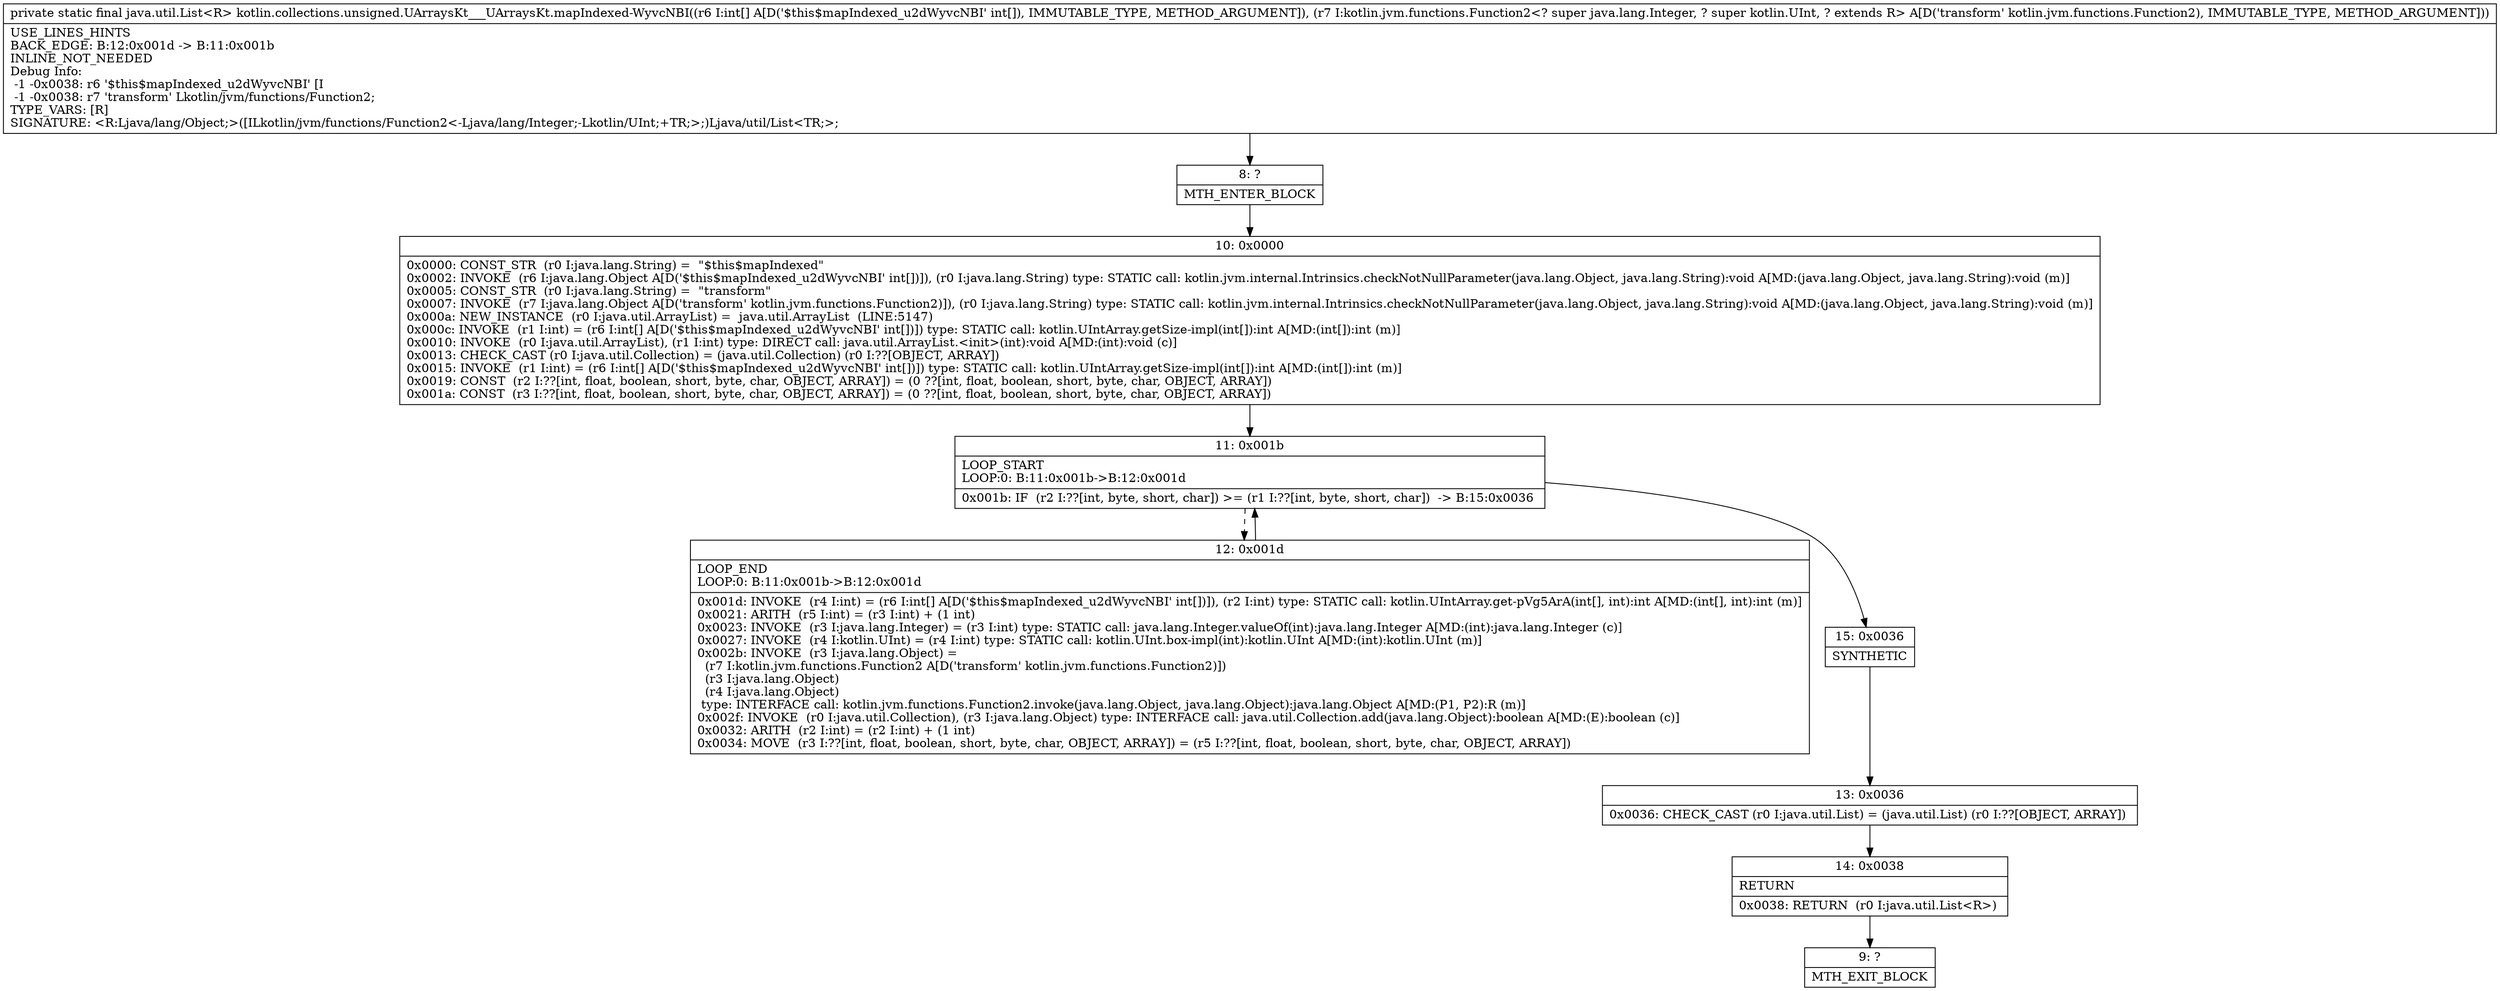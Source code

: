 digraph "CFG forkotlin.collections.unsigned.UArraysKt___UArraysKt.mapIndexed\-WyvcNBI([ILkotlin\/jvm\/functions\/Function2;)Ljava\/util\/List;" {
Node_8 [shape=record,label="{8\:\ ?|MTH_ENTER_BLOCK\l}"];
Node_10 [shape=record,label="{10\:\ 0x0000|0x0000: CONST_STR  (r0 I:java.lang.String) =  \"$this$mapIndexed\" \l0x0002: INVOKE  (r6 I:java.lang.Object A[D('$this$mapIndexed_u2dWyvcNBI' int[])]), (r0 I:java.lang.String) type: STATIC call: kotlin.jvm.internal.Intrinsics.checkNotNullParameter(java.lang.Object, java.lang.String):void A[MD:(java.lang.Object, java.lang.String):void (m)]\l0x0005: CONST_STR  (r0 I:java.lang.String) =  \"transform\" \l0x0007: INVOKE  (r7 I:java.lang.Object A[D('transform' kotlin.jvm.functions.Function2)]), (r0 I:java.lang.String) type: STATIC call: kotlin.jvm.internal.Intrinsics.checkNotNullParameter(java.lang.Object, java.lang.String):void A[MD:(java.lang.Object, java.lang.String):void (m)]\l0x000a: NEW_INSTANCE  (r0 I:java.util.ArrayList) =  java.util.ArrayList  (LINE:5147)\l0x000c: INVOKE  (r1 I:int) = (r6 I:int[] A[D('$this$mapIndexed_u2dWyvcNBI' int[])]) type: STATIC call: kotlin.UIntArray.getSize\-impl(int[]):int A[MD:(int[]):int (m)]\l0x0010: INVOKE  (r0 I:java.util.ArrayList), (r1 I:int) type: DIRECT call: java.util.ArrayList.\<init\>(int):void A[MD:(int):void (c)]\l0x0013: CHECK_CAST (r0 I:java.util.Collection) = (java.util.Collection) (r0 I:??[OBJECT, ARRAY]) \l0x0015: INVOKE  (r1 I:int) = (r6 I:int[] A[D('$this$mapIndexed_u2dWyvcNBI' int[])]) type: STATIC call: kotlin.UIntArray.getSize\-impl(int[]):int A[MD:(int[]):int (m)]\l0x0019: CONST  (r2 I:??[int, float, boolean, short, byte, char, OBJECT, ARRAY]) = (0 ??[int, float, boolean, short, byte, char, OBJECT, ARRAY]) \l0x001a: CONST  (r3 I:??[int, float, boolean, short, byte, char, OBJECT, ARRAY]) = (0 ??[int, float, boolean, short, byte, char, OBJECT, ARRAY]) \l}"];
Node_11 [shape=record,label="{11\:\ 0x001b|LOOP_START\lLOOP:0: B:11:0x001b\-\>B:12:0x001d\l|0x001b: IF  (r2 I:??[int, byte, short, char]) \>= (r1 I:??[int, byte, short, char])  \-\> B:15:0x0036 \l}"];
Node_12 [shape=record,label="{12\:\ 0x001d|LOOP_END\lLOOP:0: B:11:0x001b\-\>B:12:0x001d\l|0x001d: INVOKE  (r4 I:int) = (r6 I:int[] A[D('$this$mapIndexed_u2dWyvcNBI' int[])]), (r2 I:int) type: STATIC call: kotlin.UIntArray.get\-pVg5ArA(int[], int):int A[MD:(int[], int):int (m)]\l0x0021: ARITH  (r5 I:int) = (r3 I:int) + (1 int) \l0x0023: INVOKE  (r3 I:java.lang.Integer) = (r3 I:int) type: STATIC call: java.lang.Integer.valueOf(int):java.lang.Integer A[MD:(int):java.lang.Integer (c)]\l0x0027: INVOKE  (r4 I:kotlin.UInt) = (r4 I:int) type: STATIC call: kotlin.UInt.box\-impl(int):kotlin.UInt A[MD:(int):kotlin.UInt (m)]\l0x002b: INVOKE  (r3 I:java.lang.Object) = \l  (r7 I:kotlin.jvm.functions.Function2 A[D('transform' kotlin.jvm.functions.Function2)])\l  (r3 I:java.lang.Object)\l  (r4 I:java.lang.Object)\l type: INTERFACE call: kotlin.jvm.functions.Function2.invoke(java.lang.Object, java.lang.Object):java.lang.Object A[MD:(P1, P2):R (m)]\l0x002f: INVOKE  (r0 I:java.util.Collection), (r3 I:java.lang.Object) type: INTERFACE call: java.util.Collection.add(java.lang.Object):boolean A[MD:(E):boolean (c)]\l0x0032: ARITH  (r2 I:int) = (r2 I:int) + (1 int) \l0x0034: MOVE  (r3 I:??[int, float, boolean, short, byte, char, OBJECT, ARRAY]) = (r5 I:??[int, float, boolean, short, byte, char, OBJECT, ARRAY]) \l}"];
Node_15 [shape=record,label="{15\:\ 0x0036|SYNTHETIC\l}"];
Node_13 [shape=record,label="{13\:\ 0x0036|0x0036: CHECK_CAST (r0 I:java.util.List) = (java.util.List) (r0 I:??[OBJECT, ARRAY]) \l}"];
Node_14 [shape=record,label="{14\:\ 0x0038|RETURN\l|0x0038: RETURN  (r0 I:java.util.List\<R\>) \l}"];
Node_9 [shape=record,label="{9\:\ ?|MTH_EXIT_BLOCK\l}"];
MethodNode[shape=record,label="{private static final java.util.List\<R\> kotlin.collections.unsigned.UArraysKt___UArraysKt.mapIndexed\-WyvcNBI((r6 I:int[] A[D('$this$mapIndexed_u2dWyvcNBI' int[]), IMMUTABLE_TYPE, METHOD_ARGUMENT]), (r7 I:kotlin.jvm.functions.Function2\<? super java.lang.Integer, ? super kotlin.UInt, ? extends R\> A[D('transform' kotlin.jvm.functions.Function2), IMMUTABLE_TYPE, METHOD_ARGUMENT]))  | USE_LINES_HINTS\lBACK_EDGE: B:12:0x001d \-\> B:11:0x001b\lINLINE_NOT_NEEDED\lDebug Info:\l  \-1 \-0x0038: r6 '$this$mapIndexed_u2dWyvcNBI' [I\l  \-1 \-0x0038: r7 'transform' Lkotlin\/jvm\/functions\/Function2;\lTYPE_VARS: [R]\lSIGNATURE: \<R:Ljava\/lang\/Object;\>([ILkotlin\/jvm\/functions\/Function2\<\-Ljava\/lang\/Integer;\-Lkotlin\/UInt;+TR;\>;)Ljava\/util\/List\<TR;\>;\l}"];
MethodNode -> Node_8;Node_8 -> Node_10;
Node_10 -> Node_11;
Node_11 -> Node_12[style=dashed];
Node_11 -> Node_15;
Node_12 -> Node_11;
Node_15 -> Node_13;
Node_13 -> Node_14;
Node_14 -> Node_9;
}

